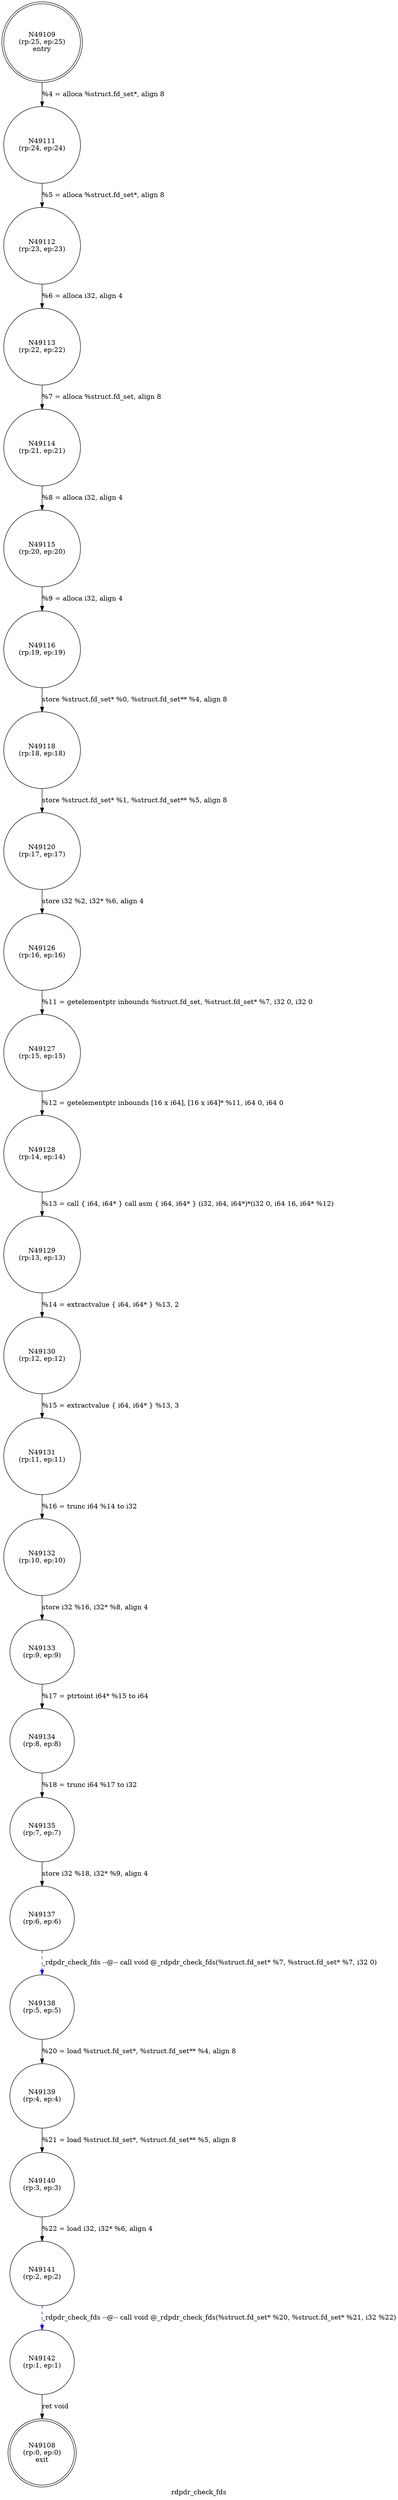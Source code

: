 digraph rdpdr_check_fds {
label="rdpdr_check_fds"
49108 [label="N49108\n(rp:0, ep:0)\nexit", shape="doublecircle"]
49109 [label="N49109\n(rp:25, ep:25)\nentry", shape="doublecircle"]
49109 -> 49111 [label="%4 = alloca %struct.fd_set*, align 8"]
49111 [label="N49111\n(rp:24, ep:24)", shape="circle"]
49111 -> 49112 [label="%5 = alloca %struct.fd_set*, align 8"]
49112 [label="N49112\n(rp:23, ep:23)", shape="circle"]
49112 -> 49113 [label="%6 = alloca i32, align 4"]
49113 [label="N49113\n(rp:22, ep:22)", shape="circle"]
49113 -> 49114 [label="%7 = alloca %struct.fd_set, align 8"]
49114 [label="N49114\n(rp:21, ep:21)", shape="circle"]
49114 -> 49115 [label="%8 = alloca i32, align 4"]
49115 [label="N49115\n(rp:20, ep:20)", shape="circle"]
49115 -> 49116 [label="%9 = alloca i32, align 4"]
49116 [label="N49116\n(rp:19, ep:19)", shape="circle"]
49116 -> 49118 [label="store %struct.fd_set* %0, %struct.fd_set** %4, align 8"]
49118 [label="N49118\n(rp:18, ep:18)", shape="circle"]
49118 -> 49120 [label="store %struct.fd_set* %1, %struct.fd_set** %5, align 8"]
49120 [label="N49120\n(rp:17, ep:17)", shape="circle"]
49120 -> 49126 [label="store i32 %2, i32* %6, align 4"]
49126 [label="N49126\n(rp:16, ep:16)", shape="circle"]
49126 -> 49127 [label="%11 = getelementptr inbounds %struct.fd_set, %struct.fd_set* %7, i32 0, i32 0"]
49127 [label="N49127\n(rp:15, ep:15)", shape="circle"]
49127 -> 49128 [label="%12 = getelementptr inbounds [16 x i64], [16 x i64]* %11, i64 0, i64 0"]
49128 [label="N49128\n(rp:14, ep:14)", shape="circle"]
49128 -> 49129 [label="%13 = call { i64, i64* } call asm { i64, i64* } (i32, i64, i64*)*(i32 0, i64 16, i64* %12)"]
49129 [label="N49129\n(rp:13, ep:13)", shape="circle"]
49129 -> 49130 [label="%14 = extractvalue { i64, i64* } %13, 2"]
49130 [label="N49130\n(rp:12, ep:12)", shape="circle"]
49130 -> 49131 [label="%15 = extractvalue { i64, i64* } %13, 3"]
49131 [label="N49131\n(rp:11, ep:11)", shape="circle"]
49131 -> 49132 [label="%16 = trunc i64 %14 to i32"]
49132 [label="N49132\n(rp:10, ep:10)", shape="circle"]
49132 -> 49133 [label="store i32 %16, i32* %8, align 4"]
49133 [label="N49133\n(rp:9, ep:9)", shape="circle"]
49133 -> 49134 [label="%17 = ptrtoint i64* %15 to i64"]
49134 [label="N49134\n(rp:8, ep:8)", shape="circle"]
49134 -> 49135 [label="%18 = trunc i64 %17 to i32"]
49135 [label="N49135\n(rp:7, ep:7)", shape="circle"]
49135 -> 49137 [label="store i32 %18, i32* %9, align 4"]
49137 [label="N49137\n(rp:6, ep:6)", shape="circle"]
49137 -> 49138 [label="_rdpdr_check_fds --@-- call void @_rdpdr_check_fds(%struct.fd_set* %7, %struct.fd_set* %7, i32 0)", style="dashed", color="blue"]
49138 [label="N49138\n(rp:5, ep:5)", shape="circle"]
49138 -> 49139 [label="%20 = load %struct.fd_set*, %struct.fd_set** %4, align 8"]
49139 [label="N49139\n(rp:4, ep:4)", shape="circle"]
49139 -> 49140 [label="%21 = load %struct.fd_set*, %struct.fd_set** %5, align 8"]
49140 [label="N49140\n(rp:3, ep:3)", shape="circle"]
49140 -> 49141 [label="%22 = load i32, i32* %6, align 4"]
49141 [label="N49141\n(rp:2, ep:2)", shape="circle"]
49141 -> 49142 [label="_rdpdr_check_fds --@-- call void @_rdpdr_check_fds(%struct.fd_set* %20, %struct.fd_set* %21, i32 %22)", style="dashed", color="blue"]
49142 [label="N49142\n(rp:1, ep:1)", shape="circle"]
49142 -> 49108 [label="ret void"]
}
